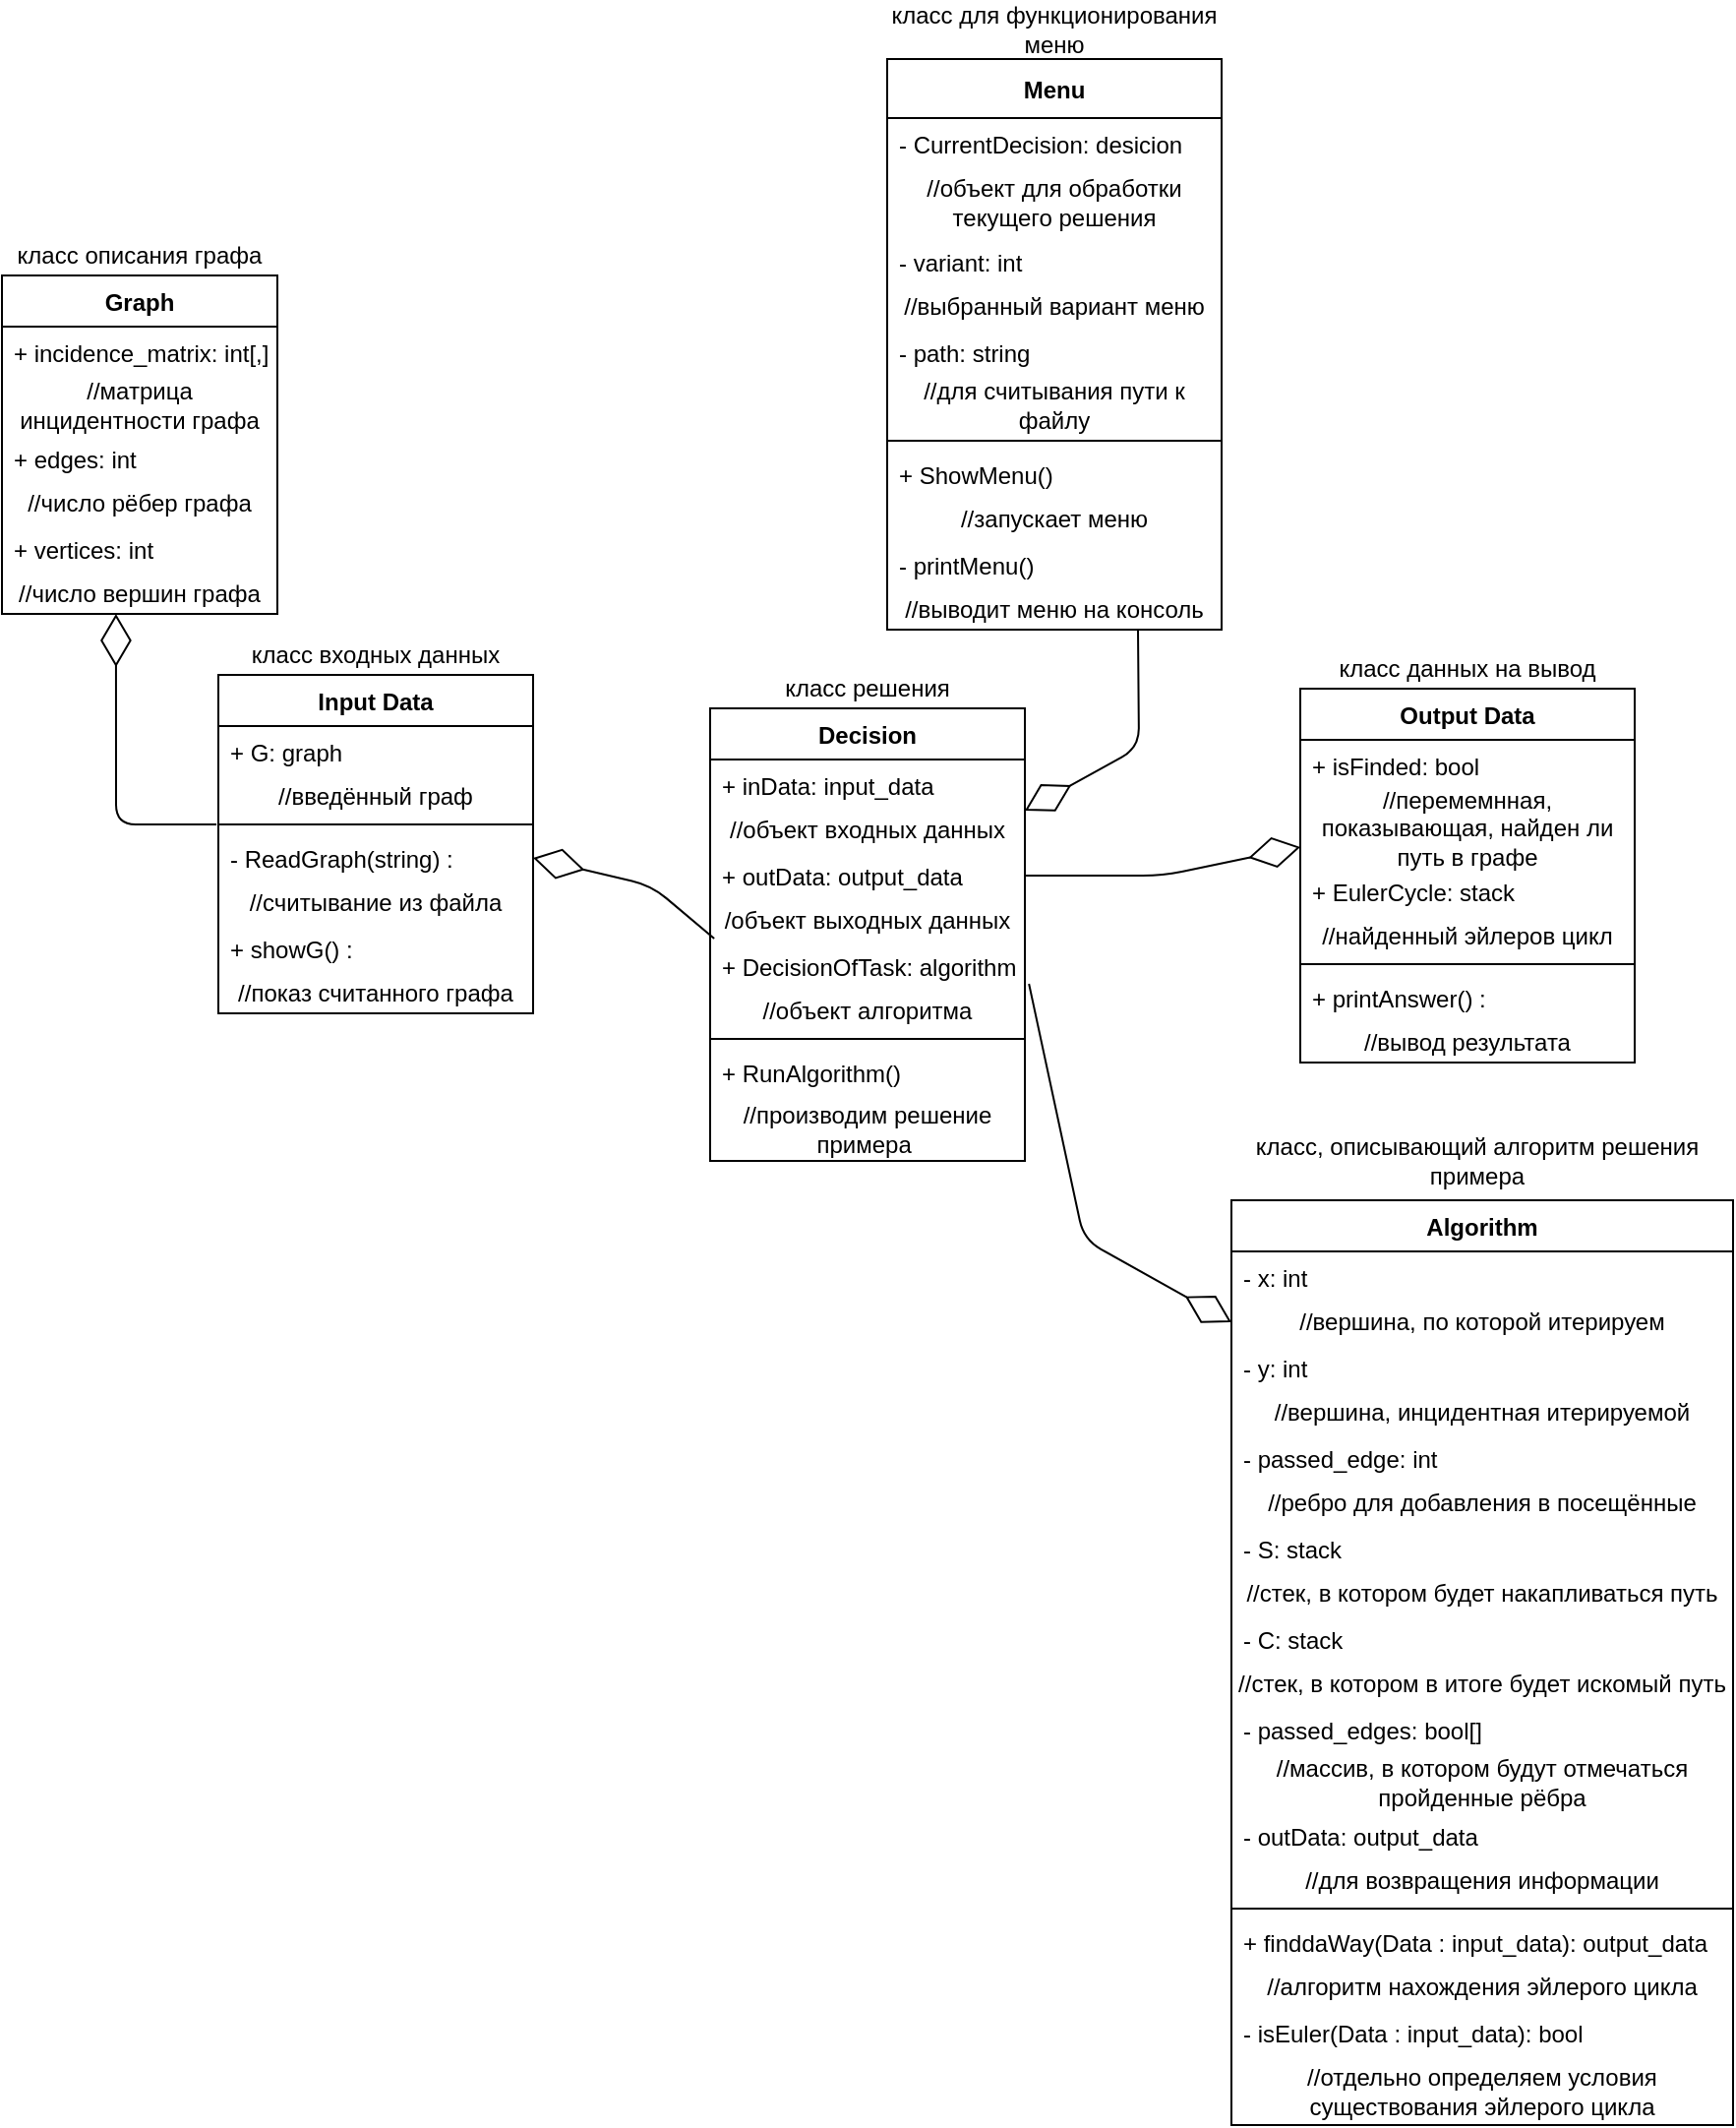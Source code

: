 <mxfile version="13.9.9" type="device"><diagram name="Page-1" id="9f46799a-70d6-7492-0946-bef42562c5a5"><mxGraphModel dx="700" dy="1667" grid="1" gridSize="10" guides="1" tooltips="1" connect="1" arrows="1" fold="1" page="1" pageScale="1" pageWidth="1100" pageHeight="850" background="#ffffff" math="0" shadow="0"><root><mxCell id="0"/><mxCell id="1" parent="0"/><mxCell id="5jUBb8GZ17ujaAQHz4KH-2" value="Graph" style="swimlane;fontStyle=1;childLayout=stackLayout;horizontal=1;startSize=26;fillColor=none;horizontalStack=0;resizeParent=1;resizeParentMax=0;resizeLast=0;collapsible=1;marginBottom=0;" parent="1" vertex="1"><mxGeometry x="40" y="50" width="140" height="172" as="geometry"/></mxCell><mxCell id="5jUBb8GZ17ujaAQHz4KH-3" value="+ incidence_matrix: int[,]" style="text;strokeColor=none;fillColor=none;align=left;verticalAlign=top;spacingLeft=4;spacingRight=4;overflow=hidden;rotatable=0;points=[[0,0.5],[1,0.5]];portConstraint=eastwest;" parent="5jUBb8GZ17ujaAQHz4KH-2" vertex="1"><mxGeometry y="26" width="140" height="26" as="geometry"/></mxCell><mxCell id="PVoZA79BUdfWNT7rRPyk-3" value="//матрица инцидентности графа" style="text;html=1;strokeColor=none;fillColor=none;align=center;verticalAlign=middle;whiteSpace=wrap;rounded=0;" vertex="1" parent="5jUBb8GZ17ujaAQHz4KH-2"><mxGeometry y="52" width="140" height="28" as="geometry"/></mxCell><mxCell id="5jUBb8GZ17ujaAQHz4KH-4" value="+ edges: int" style="text;strokeColor=none;fillColor=none;align=left;verticalAlign=top;spacingLeft=4;spacingRight=4;overflow=hidden;rotatable=0;points=[[0,0.5],[1,0.5]];portConstraint=eastwest;" parent="5jUBb8GZ17ujaAQHz4KH-2" vertex="1"><mxGeometry y="80" width="140" height="26" as="geometry"/></mxCell><mxCell id="PVoZA79BUdfWNT7rRPyk-4" value="//число рёбер графа" style="text;html=1;strokeColor=none;fillColor=none;align=center;verticalAlign=middle;whiteSpace=wrap;rounded=0;" vertex="1" parent="5jUBb8GZ17ujaAQHz4KH-2"><mxGeometry y="106" width="140" height="20" as="geometry"/></mxCell><mxCell id="JV3Ov-K4oS_617OUDW53-1" value="+ vertices: int" style="text;strokeColor=none;fillColor=none;align=left;verticalAlign=top;spacingLeft=4;spacingRight=4;overflow=hidden;rotatable=0;points=[[0,0.5],[1,0.5]];portConstraint=eastwest;" parent="5jUBb8GZ17ujaAQHz4KH-2" vertex="1"><mxGeometry y="126" width="140" height="26" as="geometry"/></mxCell><mxCell id="PVoZA79BUdfWNT7rRPyk-5" value="//число вершин графа" style="text;html=1;strokeColor=none;fillColor=none;align=center;verticalAlign=middle;whiteSpace=wrap;rounded=0;" vertex="1" parent="5jUBb8GZ17ujaAQHz4KH-2"><mxGeometry y="152" width="140" height="20" as="geometry"/></mxCell><mxCell id="5jUBb8GZ17ujaAQHz4KH-10" value="Algorithm" style="swimlane;fontStyle=1;align=center;verticalAlign=top;childLayout=stackLayout;horizontal=1;startSize=26;horizontalStack=0;resizeParent=1;resizeParentMax=0;resizeLast=0;collapsible=1;marginBottom=0;" parent="1" vertex="1"><mxGeometry x="665" y="520" width="255" height="470" as="geometry"/></mxCell><mxCell id="5jUBb8GZ17ujaAQHz4KH-37" value="- x: int" style="text;strokeColor=none;fillColor=none;align=left;verticalAlign=top;spacingLeft=4;spacingRight=4;overflow=hidden;rotatable=0;points=[[0,0.5],[1,0.5]];portConstraint=eastwest;" parent="5jUBb8GZ17ujaAQHz4KH-10" vertex="1"><mxGeometry y="26" width="255" height="26" as="geometry"/></mxCell><mxCell id="PVoZA79BUdfWNT7rRPyk-32" value="//вершина, по которой итерируем" style="text;html=1;strokeColor=none;fillColor=none;align=center;verticalAlign=middle;whiteSpace=wrap;rounded=0;" vertex="1" parent="5jUBb8GZ17ujaAQHz4KH-10"><mxGeometry y="52" width="255" height="20" as="geometry"/></mxCell><mxCell id="JV3Ov-K4oS_617OUDW53-3" value="- y: int" style="text;strokeColor=none;fillColor=none;align=left;verticalAlign=top;spacingLeft=4;spacingRight=4;overflow=hidden;rotatable=0;points=[[0,0.5],[1,0.5]];portConstraint=eastwest;" parent="5jUBb8GZ17ujaAQHz4KH-10" vertex="1"><mxGeometry y="72" width="255" height="26" as="geometry"/></mxCell><mxCell id="PVoZA79BUdfWNT7rRPyk-33" value="//вершина, инцидентная итерируемой" style="text;html=1;strokeColor=none;fillColor=none;align=center;verticalAlign=middle;whiteSpace=wrap;rounded=0;" vertex="1" parent="5jUBb8GZ17ujaAQHz4KH-10"><mxGeometry y="98" width="255" height="20" as="geometry"/></mxCell><mxCell id="O7UXGrF8bpqrRmxCPmos-7" value="- passed_edge: int" style="text;strokeColor=none;fillColor=none;align=left;verticalAlign=top;spacingLeft=4;spacingRight=4;overflow=hidden;rotatable=0;points=[[0,0.5],[1,0.5]];portConstraint=eastwest;" parent="5jUBb8GZ17ujaAQHz4KH-10" vertex="1"><mxGeometry y="118" width="255" height="26" as="geometry"/></mxCell><mxCell id="PVoZA79BUdfWNT7rRPyk-34" value="//ребро для добавления в посещённые" style="text;html=1;strokeColor=none;fillColor=none;align=center;verticalAlign=middle;whiteSpace=wrap;rounded=0;" vertex="1" parent="5jUBb8GZ17ujaAQHz4KH-10"><mxGeometry y="144" width="255" height="20" as="geometry"/></mxCell><mxCell id="5jUBb8GZ17ujaAQHz4KH-68" value="- S: stack" style="text;strokeColor=none;fillColor=none;align=left;verticalAlign=top;spacingLeft=4;spacingRight=4;overflow=hidden;rotatable=0;points=[[0,0.5],[1,0.5]];portConstraint=eastwest;" parent="5jUBb8GZ17ujaAQHz4KH-10" vertex="1"><mxGeometry y="164" width="255" height="26" as="geometry"/></mxCell><mxCell id="PVoZA79BUdfWNT7rRPyk-35" value="//стек, в котором будет накапливаться путь" style="text;html=1;strokeColor=none;fillColor=none;align=center;verticalAlign=middle;whiteSpace=wrap;rounded=0;" vertex="1" parent="5jUBb8GZ17ujaAQHz4KH-10"><mxGeometry y="190" width="255" height="20" as="geometry"/></mxCell><mxCell id="5jUBb8GZ17ujaAQHz4KH-67" value="- C: stack" style="text;strokeColor=none;fillColor=none;align=left;verticalAlign=top;spacingLeft=4;spacingRight=4;overflow=hidden;rotatable=0;points=[[0,0.5],[1,0.5]];portConstraint=eastwest;" parent="5jUBb8GZ17ujaAQHz4KH-10" vertex="1"><mxGeometry y="210" width="255" height="26" as="geometry"/></mxCell><mxCell id="PVoZA79BUdfWNT7rRPyk-36" value="//стек, в котором в итоге будет искомый путь" style="text;html=1;strokeColor=none;fillColor=none;align=center;verticalAlign=middle;whiteSpace=wrap;rounded=0;" vertex="1" parent="5jUBb8GZ17ujaAQHz4KH-10"><mxGeometry y="236" width="255" height="20" as="geometry"/></mxCell><mxCell id="O7UXGrF8bpqrRmxCPmos-9" value="- passed_edges: bool[]" style="text;strokeColor=none;fillColor=none;align=left;verticalAlign=top;spacingLeft=4;spacingRight=4;overflow=hidden;rotatable=0;points=[[0,0.5],[1,0.5]];portConstraint=eastwest;" parent="5jUBb8GZ17ujaAQHz4KH-10" vertex="1"><mxGeometry y="256" width="255" height="26" as="geometry"/></mxCell><mxCell id="PVoZA79BUdfWNT7rRPyk-37" value="//массив, в котором будут отмечаться пройденные рёбра" style="text;html=1;strokeColor=none;fillColor=none;align=center;verticalAlign=middle;whiteSpace=wrap;rounded=0;" vertex="1" parent="5jUBb8GZ17ujaAQHz4KH-10"><mxGeometry y="282" width="255" height="28" as="geometry"/></mxCell><mxCell id="5jUBb8GZ17ujaAQHz4KH-64" value="- outData: output_data" style="text;strokeColor=none;fillColor=none;align=left;verticalAlign=top;spacingLeft=4;spacingRight=4;overflow=hidden;rotatable=0;points=[[0,0.5],[1,0.5]];portConstraint=eastwest;" parent="5jUBb8GZ17ujaAQHz4KH-10" vertex="1"><mxGeometry y="310" width="255" height="26" as="geometry"/></mxCell><mxCell id="PVoZA79BUdfWNT7rRPyk-38" value="//для возвращения информации" style="text;html=1;strokeColor=none;fillColor=none;align=center;verticalAlign=middle;whiteSpace=wrap;rounded=0;" vertex="1" parent="5jUBb8GZ17ujaAQHz4KH-10"><mxGeometry y="336" width="255" height="20" as="geometry"/></mxCell><mxCell id="5jUBb8GZ17ujaAQHz4KH-12" value="" style="line;strokeWidth=1;fillColor=none;align=left;verticalAlign=middle;spacingTop=-1;spacingLeft=3;spacingRight=3;rotatable=0;labelPosition=right;points=[];portConstraint=eastwest;" parent="5jUBb8GZ17ujaAQHz4KH-10" vertex="1"><mxGeometry y="356" width="255" height="8" as="geometry"/></mxCell><mxCell id="5jUBb8GZ17ujaAQHz4KH-13" value="+ finddaWay(Data : input_data): output_data" style="text;strokeColor=none;fillColor=none;align=left;verticalAlign=top;spacingLeft=4;spacingRight=4;overflow=hidden;rotatable=0;points=[[0,0.5],[1,0.5]];portConstraint=eastwest;" parent="5jUBb8GZ17ujaAQHz4KH-10" vertex="1"><mxGeometry y="364" width="255" height="26" as="geometry"/></mxCell><mxCell id="PVoZA79BUdfWNT7rRPyk-39" value="//алгоритм нахождения эйлерого цикла" style="text;html=1;strokeColor=none;fillColor=none;align=center;verticalAlign=middle;whiteSpace=wrap;rounded=0;" vertex="1" parent="5jUBb8GZ17ujaAQHz4KH-10"><mxGeometry y="390" width="255" height="20" as="geometry"/></mxCell><mxCell id="g6MZxGIwshV8tn-zTx0--3" value="- isEuler(Data : input_data): bool" style="text;strokeColor=none;fillColor=none;align=left;verticalAlign=top;spacingLeft=4;spacingRight=4;overflow=hidden;rotatable=0;points=[[0,0.5],[1,0.5]];portConstraint=eastwest;" parent="5jUBb8GZ17ujaAQHz4KH-10" vertex="1"><mxGeometry y="410" width="255" height="26" as="geometry"/></mxCell><mxCell id="PVoZA79BUdfWNT7rRPyk-40" value="//отдельно определяем условия существования эйлерого цикла" style="text;html=1;strokeColor=none;fillColor=none;align=center;verticalAlign=middle;whiteSpace=wrap;rounded=0;" vertex="1" parent="5jUBb8GZ17ujaAQHz4KH-10"><mxGeometry y="436" width="255" height="34" as="geometry"/></mxCell><mxCell id="5jUBb8GZ17ujaAQHz4KH-26" value="Decision" style="swimlane;fontStyle=1;align=center;verticalAlign=top;childLayout=stackLayout;horizontal=1;startSize=26;horizontalStack=0;resizeParent=1;resizeParentMax=0;resizeLast=0;collapsible=1;marginBottom=0;" parent="1" vertex="1"><mxGeometry x="400" y="270" width="160" height="230" as="geometry"/></mxCell><mxCell id="5jUBb8GZ17ujaAQHz4KH-27" value="+ inData: input_data" style="text;strokeColor=none;fillColor=none;align=left;verticalAlign=top;spacingLeft=4;spacingRight=4;overflow=hidden;rotatable=0;points=[[0,0.5],[1,0.5]];portConstraint=eastwest;" parent="5jUBb8GZ17ujaAQHz4KH-26" vertex="1"><mxGeometry y="26" width="160" height="26" as="geometry"/></mxCell><mxCell id="PVoZA79BUdfWNT7rRPyk-18" value="//объект входных данных" style="text;html=1;strokeColor=none;fillColor=none;align=center;verticalAlign=middle;whiteSpace=wrap;rounded=0;" vertex="1" parent="5jUBb8GZ17ujaAQHz4KH-26"><mxGeometry y="52" width="160" height="20" as="geometry"/></mxCell><mxCell id="5jUBb8GZ17ujaAQHz4KH-52" value="+ outData: output_data" style="text;strokeColor=none;fillColor=none;align=left;verticalAlign=top;spacingLeft=4;spacingRight=4;overflow=hidden;rotatable=0;points=[[0,0.5],[1,0.5]];portConstraint=eastwest;" parent="5jUBb8GZ17ujaAQHz4KH-26" vertex="1"><mxGeometry y="72" width="160" height="26" as="geometry"/></mxCell><mxCell id="PVoZA79BUdfWNT7rRPyk-19" value="/объект выходных данных" style="text;html=1;strokeColor=none;fillColor=none;align=center;verticalAlign=middle;whiteSpace=wrap;rounded=0;" vertex="1" parent="5jUBb8GZ17ujaAQHz4KH-26"><mxGeometry y="98" width="160" height="20" as="geometry"/></mxCell><mxCell id="5jUBb8GZ17ujaAQHz4KH-53" value="+ DecisionOfTask: algorithm" style="text;strokeColor=none;fillColor=none;align=left;verticalAlign=top;spacingLeft=4;spacingRight=4;overflow=hidden;rotatable=0;points=[[0,0.5],[1,0.5]];portConstraint=eastwest;" parent="5jUBb8GZ17ujaAQHz4KH-26" vertex="1"><mxGeometry y="118" width="160" height="26" as="geometry"/></mxCell><mxCell id="PVoZA79BUdfWNT7rRPyk-20" value="//объект алгоритма" style="text;html=1;strokeColor=none;fillColor=none;align=center;verticalAlign=middle;whiteSpace=wrap;rounded=0;" vertex="1" parent="5jUBb8GZ17ujaAQHz4KH-26"><mxGeometry y="144" width="160" height="20" as="geometry"/></mxCell><mxCell id="5jUBb8GZ17ujaAQHz4KH-28" value="" style="line;strokeWidth=1;fillColor=none;align=left;verticalAlign=middle;spacingTop=-1;spacingLeft=3;spacingRight=3;rotatable=0;labelPosition=right;points=[];portConstraint=eastwest;" parent="5jUBb8GZ17ujaAQHz4KH-26" vertex="1"><mxGeometry y="164" width="160" height="8" as="geometry"/></mxCell><mxCell id="5jUBb8GZ17ujaAQHz4KH-29" value="+ RunAlgorithm()" style="text;strokeColor=none;fillColor=none;align=left;verticalAlign=top;spacingLeft=4;spacingRight=4;overflow=hidden;rotatable=0;points=[[0,0.5],[1,0.5]];portConstraint=eastwest;" parent="5jUBb8GZ17ujaAQHz4KH-26" vertex="1"><mxGeometry y="172" width="160" height="26" as="geometry"/></mxCell><mxCell id="PVoZA79BUdfWNT7rRPyk-21" value="//производим решение примера&amp;nbsp;" style="text;html=1;strokeColor=none;fillColor=none;align=center;verticalAlign=middle;whiteSpace=wrap;rounded=0;" vertex="1" parent="5jUBb8GZ17ujaAQHz4KH-26"><mxGeometry y="198" width="160" height="32" as="geometry"/></mxCell><mxCell id="5jUBb8GZ17ujaAQHz4KH-30" value="Output Data" style="swimlane;fontStyle=1;childLayout=stackLayout;horizontal=1;startSize=26;fillColor=none;horizontalStack=0;resizeParent=1;resizeParentMax=0;resizeLast=0;collapsible=1;marginBottom=0;" parent="1" vertex="1"><mxGeometry x="700" y="260" width="170" height="190" as="geometry"/></mxCell><mxCell id="5jUBb8GZ17ujaAQHz4KH-31" value="+ isFinded: bool" style="text;strokeColor=none;fillColor=none;align=left;verticalAlign=top;spacingLeft=4;spacingRight=4;overflow=hidden;rotatable=0;points=[[0,0.5],[1,0.5]];portConstraint=eastwest;" parent="5jUBb8GZ17ujaAQHz4KH-30" vertex="1"><mxGeometry y="26" width="170" height="26" as="geometry"/></mxCell><mxCell id="PVoZA79BUdfWNT7rRPyk-12" value="//перемемнная, показывающая, найден ли путь в графе" style="text;html=1;strokeColor=none;fillColor=none;align=center;verticalAlign=middle;whiteSpace=wrap;rounded=0;" vertex="1" parent="5jUBb8GZ17ujaAQHz4KH-30"><mxGeometry y="52" width="170" height="38" as="geometry"/></mxCell><mxCell id="JV3Ov-K4oS_617OUDW53-2" value="+ EulerCycle: stack" style="text;strokeColor=none;fillColor=none;align=left;verticalAlign=top;spacingLeft=4;spacingRight=4;overflow=hidden;rotatable=0;points=[[0,0.5],[1,0.5]];portConstraint=eastwest;" parent="5jUBb8GZ17ujaAQHz4KH-30" vertex="1"><mxGeometry y="90" width="170" height="26" as="geometry"/></mxCell><mxCell id="PVoZA79BUdfWNT7rRPyk-13" value="//найденный эйлеров цикл" style="text;html=1;strokeColor=none;fillColor=none;align=center;verticalAlign=middle;whiteSpace=wrap;rounded=0;" vertex="1" parent="5jUBb8GZ17ujaAQHz4KH-30"><mxGeometry y="116" width="170" height="20" as="geometry"/></mxCell><mxCell id="O7UXGrF8bpqrRmxCPmos-1" value="" style="line;strokeWidth=1;fillColor=none;align=left;verticalAlign=middle;spacingTop=-1;spacingLeft=3;spacingRight=3;rotatable=0;labelPosition=right;points=[];portConstraint=eastwest;" parent="5jUBb8GZ17ujaAQHz4KH-30" vertex="1"><mxGeometry y="136" width="170" height="8" as="geometry"/></mxCell><mxCell id="O7UXGrF8bpqrRmxCPmos-2" value="+ printAnswer() : " style="text;strokeColor=none;fillColor=none;align=left;verticalAlign=top;spacingLeft=4;spacingRight=4;overflow=hidden;rotatable=0;points=[[0,0.5],[1,0.5]];portConstraint=eastwest;" parent="5jUBb8GZ17ujaAQHz4KH-30" vertex="1"><mxGeometry y="144" width="170" height="26" as="geometry"/></mxCell><mxCell id="PVoZA79BUdfWNT7rRPyk-14" value="//вывод результата" style="text;html=1;strokeColor=none;fillColor=none;align=center;verticalAlign=middle;whiteSpace=wrap;rounded=0;" vertex="1" parent="5jUBb8GZ17ujaAQHz4KH-30"><mxGeometry y="170" width="170" height="20" as="geometry"/></mxCell><mxCell id="5jUBb8GZ17ujaAQHz4KH-45" value="Input Data" style="swimlane;fontStyle=1;align=center;verticalAlign=top;childLayout=stackLayout;horizontal=1;startSize=26;horizontalStack=0;resizeParent=1;resizeParentMax=0;resizeLast=0;collapsible=1;marginBottom=0;" parent="1" vertex="1"><mxGeometry x="150" y="253" width="160" height="172" as="geometry"/></mxCell><mxCell id="5jUBb8GZ17ujaAQHz4KH-46" value="+ G: graph" style="text;strokeColor=none;fillColor=none;align=left;verticalAlign=top;spacingLeft=4;spacingRight=4;overflow=hidden;rotatable=0;points=[[0,0.5],[1,0.5]];portConstraint=eastwest;" parent="5jUBb8GZ17ujaAQHz4KH-45" vertex="1"><mxGeometry y="26" width="160" height="26" as="geometry"/></mxCell><mxCell id="PVoZA79BUdfWNT7rRPyk-7" value="//введённый граф" style="text;html=1;strokeColor=none;fillColor=none;align=center;verticalAlign=middle;whiteSpace=wrap;rounded=0;" vertex="1" parent="5jUBb8GZ17ujaAQHz4KH-45"><mxGeometry y="52" width="160" height="20" as="geometry"/></mxCell><mxCell id="g6MZxGIwshV8tn-zTx0--2" value="" style="line;strokeWidth=1;fillColor=none;align=left;verticalAlign=middle;spacingTop=-1;spacingLeft=3;spacingRight=3;rotatable=0;labelPosition=right;points=[];portConstraint=eastwest;" parent="5jUBb8GZ17ujaAQHz4KH-45" vertex="1"><mxGeometry y="72" width="160" height="8" as="geometry"/></mxCell><mxCell id="g6MZxGIwshV8tn-zTx0--1" value="- ReadGraph(string) :" style="text;strokeColor=none;fillColor=none;align=left;verticalAlign=top;spacingLeft=4;spacingRight=4;overflow=hidden;rotatable=0;points=[[0,0.5],[1,0.5]];portConstraint=eastwest;" parent="5jUBb8GZ17ujaAQHz4KH-45" vertex="1"><mxGeometry y="80" width="160" height="26" as="geometry"/></mxCell><mxCell id="PVoZA79BUdfWNT7rRPyk-10" value="//считывание из файла" style="text;html=1;strokeColor=none;fillColor=none;align=center;verticalAlign=middle;whiteSpace=wrap;rounded=0;" vertex="1" parent="5jUBb8GZ17ujaAQHz4KH-45"><mxGeometry y="106" width="160" height="20" as="geometry"/></mxCell><mxCell id="O7UXGrF8bpqrRmxCPmos-6" value="+ showG() :" style="text;strokeColor=none;fillColor=none;align=left;verticalAlign=top;spacingLeft=4;spacingRight=4;overflow=hidden;rotatable=0;points=[[0,0.5],[1,0.5]];portConstraint=eastwest;" parent="5jUBb8GZ17ujaAQHz4KH-45" vertex="1"><mxGeometry y="126" width="160" height="26" as="geometry"/></mxCell><mxCell id="PVoZA79BUdfWNT7rRPyk-9" value="//показ считанного графа" style="text;html=1;strokeColor=none;fillColor=none;align=center;verticalAlign=middle;whiteSpace=wrap;rounded=0;" vertex="1" parent="5jUBb8GZ17ujaAQHz4KH-45"><mxGeometry y="152" width="160" height="20" as="geometry"/></mxCell><mxCell id="JV3Ov-K4oS_617OUDW53-5" value="Menu" style="swimlane;fontStyle=1;childLayout=stackLayout;horizontal=1;startSize=30;fillColor=none;horizontalStack=0;resizeParent=1;resizeParentMax=0;resizeLast=0;collapsible=1;marginBottom=0;" parent="1" vertex="1"><mxGeometry x="490" y="-60" width="170" height="290" as="geometry"/></mxCell><mxCell id="O7UXGrF8bpqrRmxCPmos-5" value="- CurrentDecision: desicion" style="text;strokeColor=none;fillColor=none;align=left;verticalAlign=top;spacingLeft=4;spacingRight=4;overflow=hidden;rotatable=0;points=[[0,0.5],[1,0.5]];portConstraint=eastwest;" parent="JV3Ov-K4oS_617OUDW53-5" vertex="1"><mxGeometry y="30" width="170" height="26" as="geometry"/></mxCell><mxCell id="PVoZA79BUdfWNT7rRPyk-24" value="//объект для обработки текущего решения" style="text;html=1;strokeColor=none;fillColor=none;align=center;verticalAlign=middle;whiteSpace=wrap;rounded=0;" vertex="1" parent="JV3Ov-K4oS_617OUDW53-5"><mxGeometry y="56" width="170" height="34" as="geometry"/></mxCell><mxCell id="O7UXGrF8bpqrRmxCPmos-3" value="- variant: int" style="text;strokeColor=none;fillColor=none;align=left;verticalAlign=top;spacingLeft=4;spacingRight=4;overflow=hidden;rotatable=0;points=[[0,0.5],[1,0.5]];portConstraint=eastwest;" parent="JV3Ov-K4oS_617OUDW53-5" vertex="1"><mxGeometry y="90" width="170" height="26" as="geometry"/></mxCell><mxCell id="PVoZA79BUdfWNT7rRPyk-25" value="//выбранный вариант меню" style="text;html=1;strokeColor=none;fillColor=none;align=center;verticalAlign=middle;whiteSpace=wrap;rounded=0;" vertex="1" parent="JV3Ov-K4oS_617OUDW53-5"><mxGeometry y="116" width="170" height="20" as="geometry"/></mxCell><mxCell id="PVoZA79BUdfWNT7rRPyk-23" value="- path: string" style="text;strokeColor=none;fillColor=none;align=left;verticalAlign=top;spacingLeft=4;spacingRight=4;overflow=hidden;rotatable=0;points=[[0,0.5],[1,0.5]];portConstraint=eastwest;" vertex="1" parent="JV3Ov-K4oS_617OUDW53-5"><mxGeometry y="136" width="170" height="26" as="geometry"/></mxCell><mxCell id="PVoZA79BUdfWNT7rRPyk-26" value="//для считывания пути к файлу" style="text;html=1;strokeColor=none;fillColor=none;align=center;verticalAlign=middle;whiteSpace=wrap;rounded=0;" vertex="1" parent="JV3Ov-K4oS_617OUDW53-5"><mxGeometry y="162" width="170" height="28" as="geometry"/></mxCell><mxCell id="O7UXGrF8bpqrRmxCPmos-4" value="" style="line;strokeWidth=1;fillColor=none;align=left;verticalAlign=middle;spacingTop=-1;spacingLeft=3;spacingRight=3;rotatable=0;labelPosition=right;points=[];portConstraint=eastwest;" parent="JV3Ov-K4oS_617OUDW53-5" vertex="1"><mxGeometry y="190" width="170" height="8" as="geometry"/></mxCell><mxCell id="JV3Ov-K4oS_617OUDW53-7" value="+ ShowMenu()" style="text;strokeColor=none;fillColor=none;align=left;verticalAlign=top;spacingLeft=4;spacingRight=4;overflow=hidden;rotatable=0;points=[[0,0.5],[1,0.5]];portConstraint=eastwest;" parent="JV3Ov-K4oS_617OUDW53-5" vertex="1"><mxGeometry y="198" width="170" height="26" as="geometry"/></mxCell><mxCell id="PVoZA79BUdfWNT7rRPyk-27" value="//запускает меню" style="text;html=1;strokeColor=none;fillColor=none;align=center;verticalAlign=middle;whiteSpace=wrap;rounded=0;" vertex="1" parent="JV3Ov-K4oS_617OUDW53-5"><mxGeometry y="224" width="170" height="20" as="geometry"/></mxCell><mxCell id="O7UXGrF8bpqrRmxCPmos-10" value="- printMenu()" style="text;strokeColor=none;fillColor=none;align=left;verticalAlign=top;spacingLeft=4;spacingRight=4;overflow=hidden;rotatable=0;points=[[0,0.5],[1,0.5]];portConstraint=eastwest;" parent="JV3Ov-K4oS_617OUDW53-5" vertex="1"><mxGeometry y="244" width="170" height="26" as="geometry"/></mxCell><mxCell id="PVoZA79BUdfWNT7rRPyk-28" value="//выводит меню на консоль" style="text;html=1;strokeColor=none;fillColor=none;align=center;verticalAlign=middle;whiteSpace=wrap;rounded=0;" vertex="1" parent="JV3Ov-K4oS_617OUDW53-5"><mxGeometry y="270" width="170" height="20" as="geometry"/></mxCell><mxCell id="PVoZA79BUdfWNT7rRPyk-1" value="" style="endArrow=diamondThin;endFill=0;endSize=24;html=1;exitX=-0.006;exitY=-0.154;exitDx=0;exitDy=0;exitPerimeter=0;entryX=0.414;entryY=1;entryDx=0;entryDy=0;entryPerimeter=0;" edge="1" parent="1" source="g6MZxGIwshV8tn-zTx0--1" target="PVoZA79BUdfWNT7rRPyk-5"><mxGeometry width="160" relative="1" as="geometry"><mxPoint x="20" y="425" as="sourcePoint"/><mxPoint x="180" y="425" as="targetPoint"/><Array as="points"><mxPoint x="98" y="329"/></Array></mxGeometry></mxCell><mxCell id="PVoZA79BUdfWNT7rRPyk-2" value="класс описания графа" style="text;html=1;strokeColor=none;fillColor=none;align=center;verticalAlign=middle;whiteSpace=wrap;rounded=0;" vertex="1" parent="1"><mxGeometry x="40" y="30" width="140" height="20" as="geometry"/></mxCell><mxCell id="PVoZA79BUdfWNT7rRPyk-6" value="класс входных данных" style="text;html=1;strokeColor=none;fillColor=none;align=center;verticalAlign=middle;whiteSpace=wrap;rounded=0;" vertex="1" parent="1"><mxGeometry x="150" y="233" width="160" height="20" as="geometry"/></mxCell><mxCell id="PVoZA79BUdfWNT7rRPyk-11" value="класс данных на вывод" style="text;html=1;strokeColor=none;fillColor=none;align=center;verticalAlign=middle;whiteSpace=wrap;rounded=0;" vertex="1" parent="1"><mxGeometry x="700" y="240" width="170" height="20" as="geometry"/></mxCell><mxCell id="PVoZA79BUdfWNT7rRPyk-15" value="класс решения" style="text;html=1;strokeColor=none;fillColor=none;align=center;verticalAlign=middle;whiteSpace=wrap;rounded=0;" vertex="1" parent="1"><mxGeometry x="400" y="250" width="160" height="20" as="geometry"/></mxCell><mxCell id="PVoZA79BUdfWNT7rRPyk-16" value="" style="endArrow=diamondThin;endFill=0;endSize=24;html=1;exitX=0.013;exitY=-0.038;exitDx=0;exitDy=0;exitPerimeter=0;entryX=1;entryY=0.5;entryDx=0;entryDy=0;" edge="1" parent="1" source="5jUBb8GZ17ujaAQHz4KH-53" target="g6MZxGIwshV8tn-zTx0--1"><mxGeometry width="160" relative="1" as="geometry"><mxPoint x="159.04" y="338.996" as="sourcePoint"/><mxPoint x="107.96" y="232" as="targetPoint"/><Array as="points"><mxPoint x="370" y="360"/></Array></mxGeometry></mxCell><mxCell id="PVoZA79BUdfWNT7rRPyk-17" value="" style="endArrow=diamondThin;endFill=0;endSize=24;html=1;exitX=1;exitY=0.5;exitDx=0;exitDy=0;entryX=0;entryY=0.75;entryDx=0;entryDy=0;" edge="1" parent="1" source="5jUBb8GZ17ujaAQHz4KH-52" target="PVoZA79BUdfWNT7rRPyk-12"><mxGeometry width="160" relative="1" as="geometry"><mxPoint x="412.08" y="357.012" as="sourcePoint"/><mxPoint x="320" y="356" as="targetPoint"/><Array as="points"><mxPoint x="630" y="355"/></Array></mxGeometry></mxCell><mxCell id="PVoZA79BUdfWNT7rRPyk-22" value="класс для функционирования меню" style="text;html=1;strokeColor=none;fillColor=none;align=center;verticalAlign=middle;whiteSpace=wrap;rounded=0;" vertex="1" parent="1"><mxGeometry x="490" y="-90" width="170" height="30" as="geometry"/></mxCell><mxCell id="PVoZA79BUdfWNT7rRPyk-29" value="" style="endArrow=diamondThin;endFill=0;endSize=24;html=1;exitX=1;exitY=0;exitDx=0;exitDy=0;" edge="1" parent="1" source="PVoZA79BUdfWNT7rRPyk-18"><mxGeometry width="160" relative="1" as="geometry"><mxPoint x="570" y="365" as="sourcePoint"/><mxPoint x="560" y="322" as="targetPoint"/><Array as="points"/></mxGeometry></mxCell><mxCell id="PVoZA79BUdfWNT7rRPyk-30" value="" style="endArrow=diamondThin;endFill=0;endSize=24;html=1;exitX=0.75;exitY=1;exitDx=0;exitDy=0;entryX=1;entryY=0;entryDx=0;entryDy=0;" edge="1" parent="1" source="PVoZA79BUdfWNT7rRPyk-28" target="PVoZA79BUdfWNT7rRPyk-18"><mxGeometry width="160" relative="1" as="geometry"><mxPoint x="580" y="375" as="sourcePoint"/><mxPoint x="720" y="360.5" as="targetPoint"/><Array as="points"><mxPoint x="618" y="290"/></Array></mxGeometry></mxCell><mxCell id="PVoZA79BUdfWNT7rRPyk-31" value="класс, описывающий алгоритм решения примера" style="text;html=1;strokeColor=none;fillColor=none;align=center;verticalAlign=middle;whiteSpace=wrap;rounded=0;" vertex="1" parent="1"><mxGeometry x="665" y="480" width="250" height="40" as="geometry"/></mxCell><mxCell id="PVoZA79BUdfWNT7rRPyk-41" value="" style="endArrow=diamondThin;endFill=0;endSize=24;html=1;exitX=1.013;exitY=0.846;exitDx=0;exitDy=0;entryX=0;entryY=0.5;entryDx=0;entryDy=0;exitPerimeter=0;" edge="1" parent="1" source="5jUBb8GZ17ujaAQHz4KH-53" target="PVoZA79BUdfWNT7rRPyk-32"><mxGeometry width="160" relative="1" as="geometry"><mxPoint x="570" y="365" as="sourcePoint"/><mxPoint x="710" y="350.5" as="targetPoint"/><Array as="points"><mxPoint x="590" y="540"/></Array></mxGeometry></mxCell></root></mxGraphModel></diagram></mxfile>